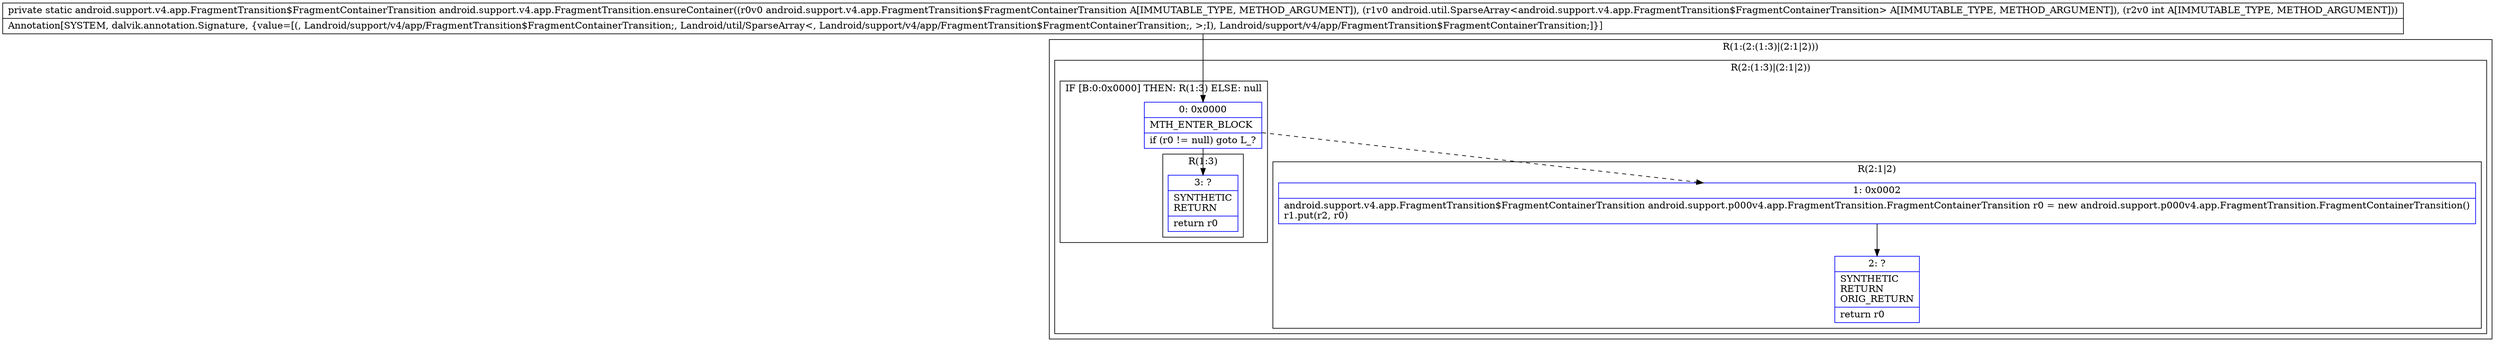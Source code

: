 digraph "CFG forandroid.support.v4.app.FragmentTransition.ensureContainer(Landroid\/support\/v4\/app\/FragmentTransition$FragmentContainerTransition;Landroid\/util\/SparseArray;I)Landroid\/support\/v4\/app\/FragmentTransition$FragmentContainerTransition;" {
subgraph cluster_Region_1249548548 {
label = "R(1:(2:(1:3)|(2:1|2)))";
node [shape=record,color=blue];
subgraph cluster_Region_199940442 {
label = "R(2:(1:3)|(2:1|2))";
node [shape=record,color=blue];
subgraph cluster_IfRegion_864272335 {
label = "IF [B:0:0x0000] THEN: R(1:3) ELSE: null";
node [shape=record,color=blue];
Node_0 [shape=record,label="{0\:\ 0x0000|MTH_ENTER_BLOCK\l|if (r0 != null) goto L_?\l}"];
subgraph cluster_Region_1981687059 {
label = "R(1:3)";
node [shape=record,color=blue];
Node_3 [shape=record,label="{3\:\ ?|SYNTHETIC\lRETURN\l|return r0\l}"];
}
}
subgraph cluster_Region_931198331 {
label = "R(2:1|2)";
node [shape=record,color=blue];
Node_1 [shape=record,label="{1\:\ 0x0002|android.support.v4.app.FragmentTransition$FragmentContainerTransition android.support.p000v4.app.FragmentTransition.FragmentContainerTransition r0 = new android.support.p000v4.app.FragmentTransition.FragmentContainerTransition()\lr1.put(r2, r0)\l}"];
Node_2 [shape=record,label="{2\:\ ?|SYNTHETIC\lRETURN\lORIG_RETURN\l|return r0\l}"];
}
}
}
MethodNode[shape=record,label="{private static android.support.v4.app.FragmentTransition$FragmentContainerTransition android.support.v4.app.FragmentTransition.ensureContainer((r0v0 android.support.v4.app.FragmentTransition$FragmentContainerTransition A[IMMUTABLE_TYPE, METHOD_ARGUMENT]), (r1v0 android.util.SparseArray\<android.support.v4.app.FragmentTransition$FragmentContainerTransition\> A[IMMUTABLE_TYPE, METHOD_ARGUMENT]), (r2v0 int A[IMMUTABLE_TYPE, METHOD_ARGUMENT]))  | Annotation[SYSTEM, dalvik.annotation.Signature, \{value=[(, Landroid\/support\/v4\/app\/FragmentTransition$FragmentContainerTransition;, Landroid\/util\/SparseArray\<, Landroid\/support\/v4\/app\/FragmentTransition$FragmentContainerTransition;, \>;I), Landroid\/support\/v4\/app\/FragmentTransition$FragmentContainerTransition;]\}]\l}"];
MethodNode -> Node_0;
Node_0 -> Node_1[style=dashed];
Node_0 -> Node_3;
Node_1 -> Node_2;
}

